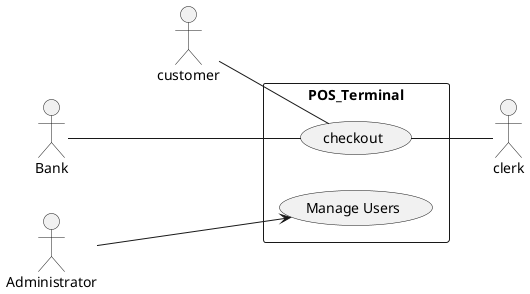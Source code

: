 @startuml
left to right direction
skinparam packageStyle rectangle

actor customer
actor Bank
actor clerk
actor Administrator

rectangle POS_Terminal {

customer -- (checkout)
Bank --- (checkout)
:Administrator: ---> (Manage Users)
(checkout) -- clerk

}
@enduml
